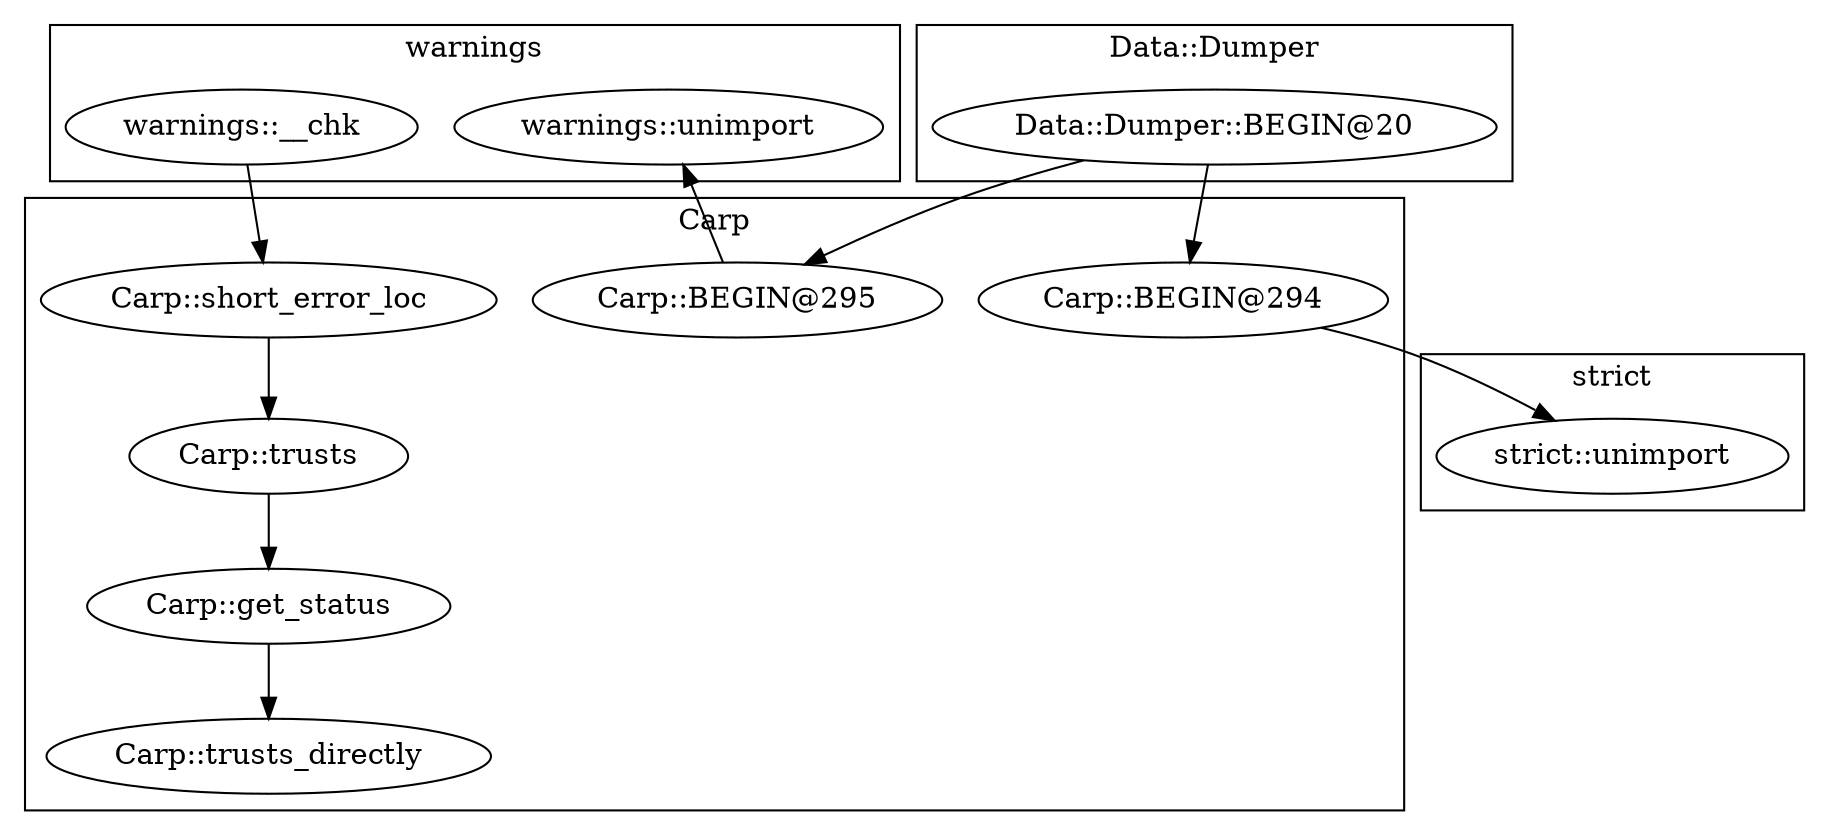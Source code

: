 digraph {
graph [overlap=false]
subgraph cluster_warnings {
	label="warnings";
	"warnings::unimport";
	"warnings::__chk";
}
subgraph cluster_strict {
	label="strict";
	"strict::unimport";
}
subgraph cluster_Carp {
	label="Carp";
	"Carp::trusts";
	"Carp::trusts_directly";
	"Carp::BEGIN@295";
	"Carp::get_status";
	"Carp::BEGIN@294";
	"Carp::short_error_loc";
}
subgraph cluster_Data_Dumper {
	label="Data::Dumper";
	"Data::Dumper::BEGIN@20";
}
"Data::Dumper::BEGIN@20" -> "Carp::BEGIN@295";
"Carp::BEGIN@294" -> "strict::unimport";
"Carp::get_status" -> "Carp::trusts_directly";
"warnings::__chk" -> "Carp::short_error_loc";
"Carp::trusts" -> "Carp::get_status";
"Carp::BEGIN@295" -> "warnings::unimport";
"Data::Dumper::BEGIN@20" -> "Carp::BEGIN@294";
"Carp::short_error_loc" -> "Carp::trusts";
}
